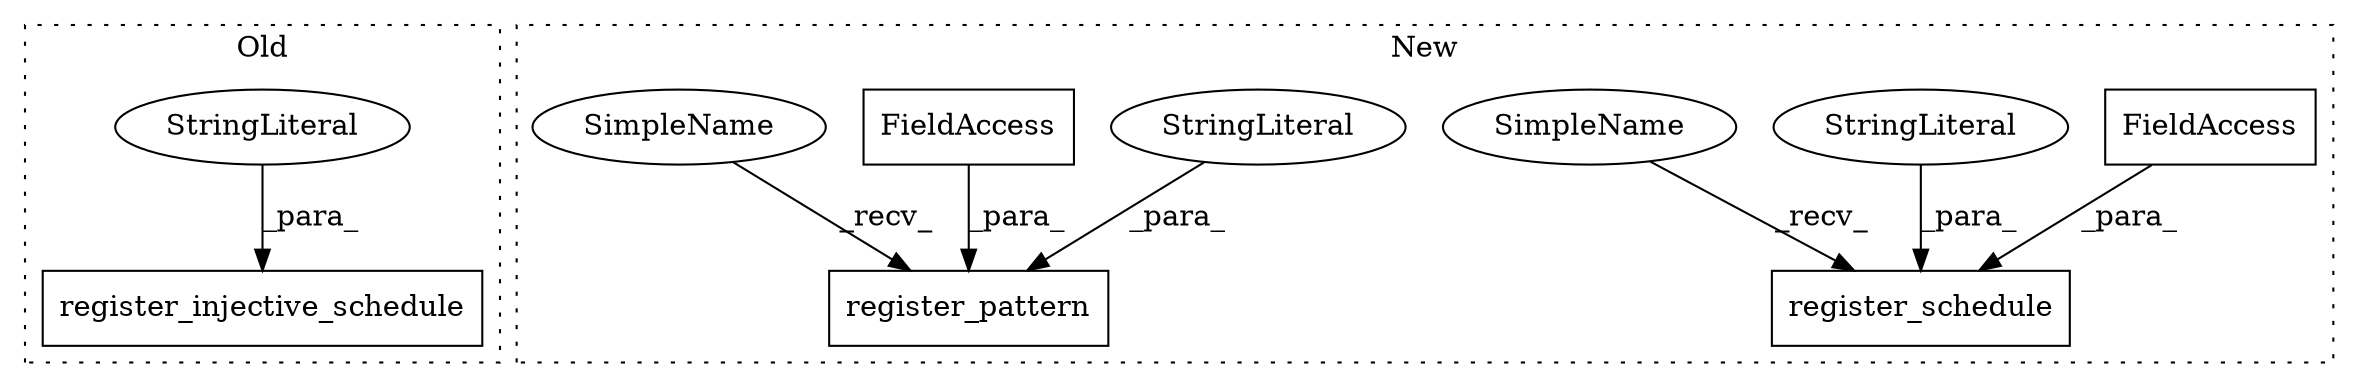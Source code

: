 digraph G {
subgraph cluster0 {
1 [label="register_injective_schedule" a="32" s="14710,14753" l="28,1" shape="box"];
6 [label="StringLiteral" a="45" s="14738" l="15" shape="ellipse"];
label = "Old";
style="dotted";
}
subgraph cluster1 {
2 [label="register_schedule" a="32" s="14303,14351" l="18,1" shape="box"];
3 [label="register_pattern" a="32" s="14361,14403" l="17,1" shape="box"];
4 [label="FieldAccess" a="22" s="14330" l="21" shape="box"];
5 [label="FieldAccess" a="22" s="14387" l="16" shape="box"];
7 [label="StringLiteral" a="45" s="14321" l="8" shape="ellipse"];
8 [label="StringLiteral" a="45" s="14378" l="8" shape="ellipse"];
9 [label="SimpleName" a="42" s="14358" l="2" shape="ellipse"];
10 [label="SimpleName" a="42" s="14300" l="2" shape="ellipse"];
label = "New";
style="dotted";
}
4 -> 2 [label="_para_"];
5 -> 3 [label="_para_"];
6 -> 1 [label="_para_"];
7 -> 2 [label="_para_"];
8 -> 3 [label="_para_"];
9 -> 3 [label="_recv_"];
10 -> 2 [label="_recv_"];
}